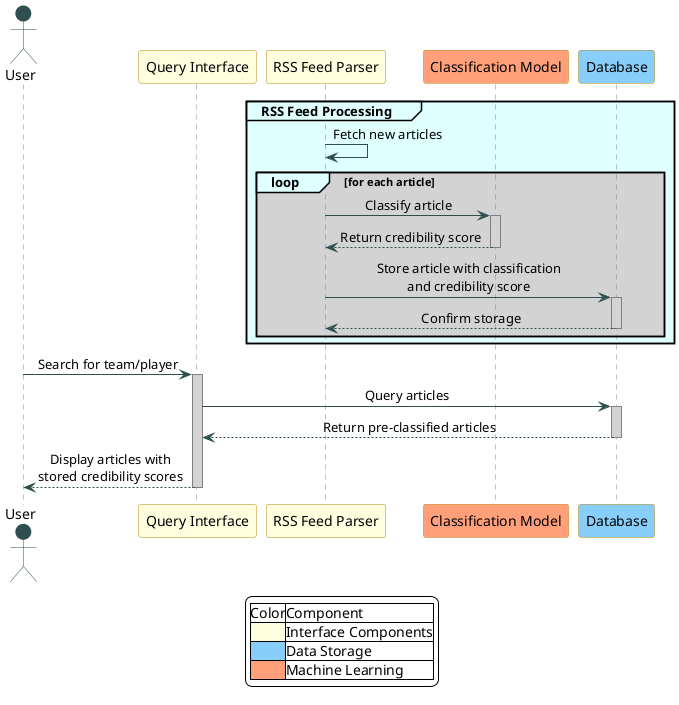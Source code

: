 @startuml Sports Misinformation Tool Sequence

skinparam backgroundColor white
skinparam sequenceMessageAlign center

' Color definitions
skinparam participant {
    BackgroundColor LightYellow
    BorderColor DarkGoldenRod
}

skinparam actor {
    BackgroundColor White
    BorderColor DarkSlateGray
}

skinparam sequence {
    ArrowColor DarkSlateGray
    LifeLineBorderColor Gray
    LifeLineBackgroundColor LightGray
    GroupBackgroundColor LightCyan
    GroupBodyBackgroundColor WhiteSmoke
}

actor User #DarkSlateGray
participant "Query Interface" as UI #LightYellow
participant "RSS Feed Parser" as RSS #LightYellow
participant "Classification Model" as Model #LightSalmon
participant "Database" as DB #LightSkyBlue

' Data Collection and Classification Phase
group #LightCyan RSS Feed Processing
    RSS -> RSS: Fetch new articles
    
    loop #LightGray for each article
        RSS -> Model: Classify article
        activate Model
        Model --> RSS: Return credibility score
        deactivate Model
        
        RSS -> DB: Store article with classification\nand credibility score
        activate DB
        DB --> RSS: Confirm storage
        deactivate DB
    end
end

' Query Phase
User -> UI: Search for team/player
activate UI

UI -> DB: Query articles
activate DB
DB --> UI: Return pre-classified articles
deactivate DB

UI --> User: Display articles with\nstored credibility scores
deactivate UI

legend center
  |Color|Component|
  |<#LightYellow>|Interface Components|
  |<#LightSkyBlue>|Data Storage|
  |<#LightSalmon>|Machine Learning|
endlegend

@enduml